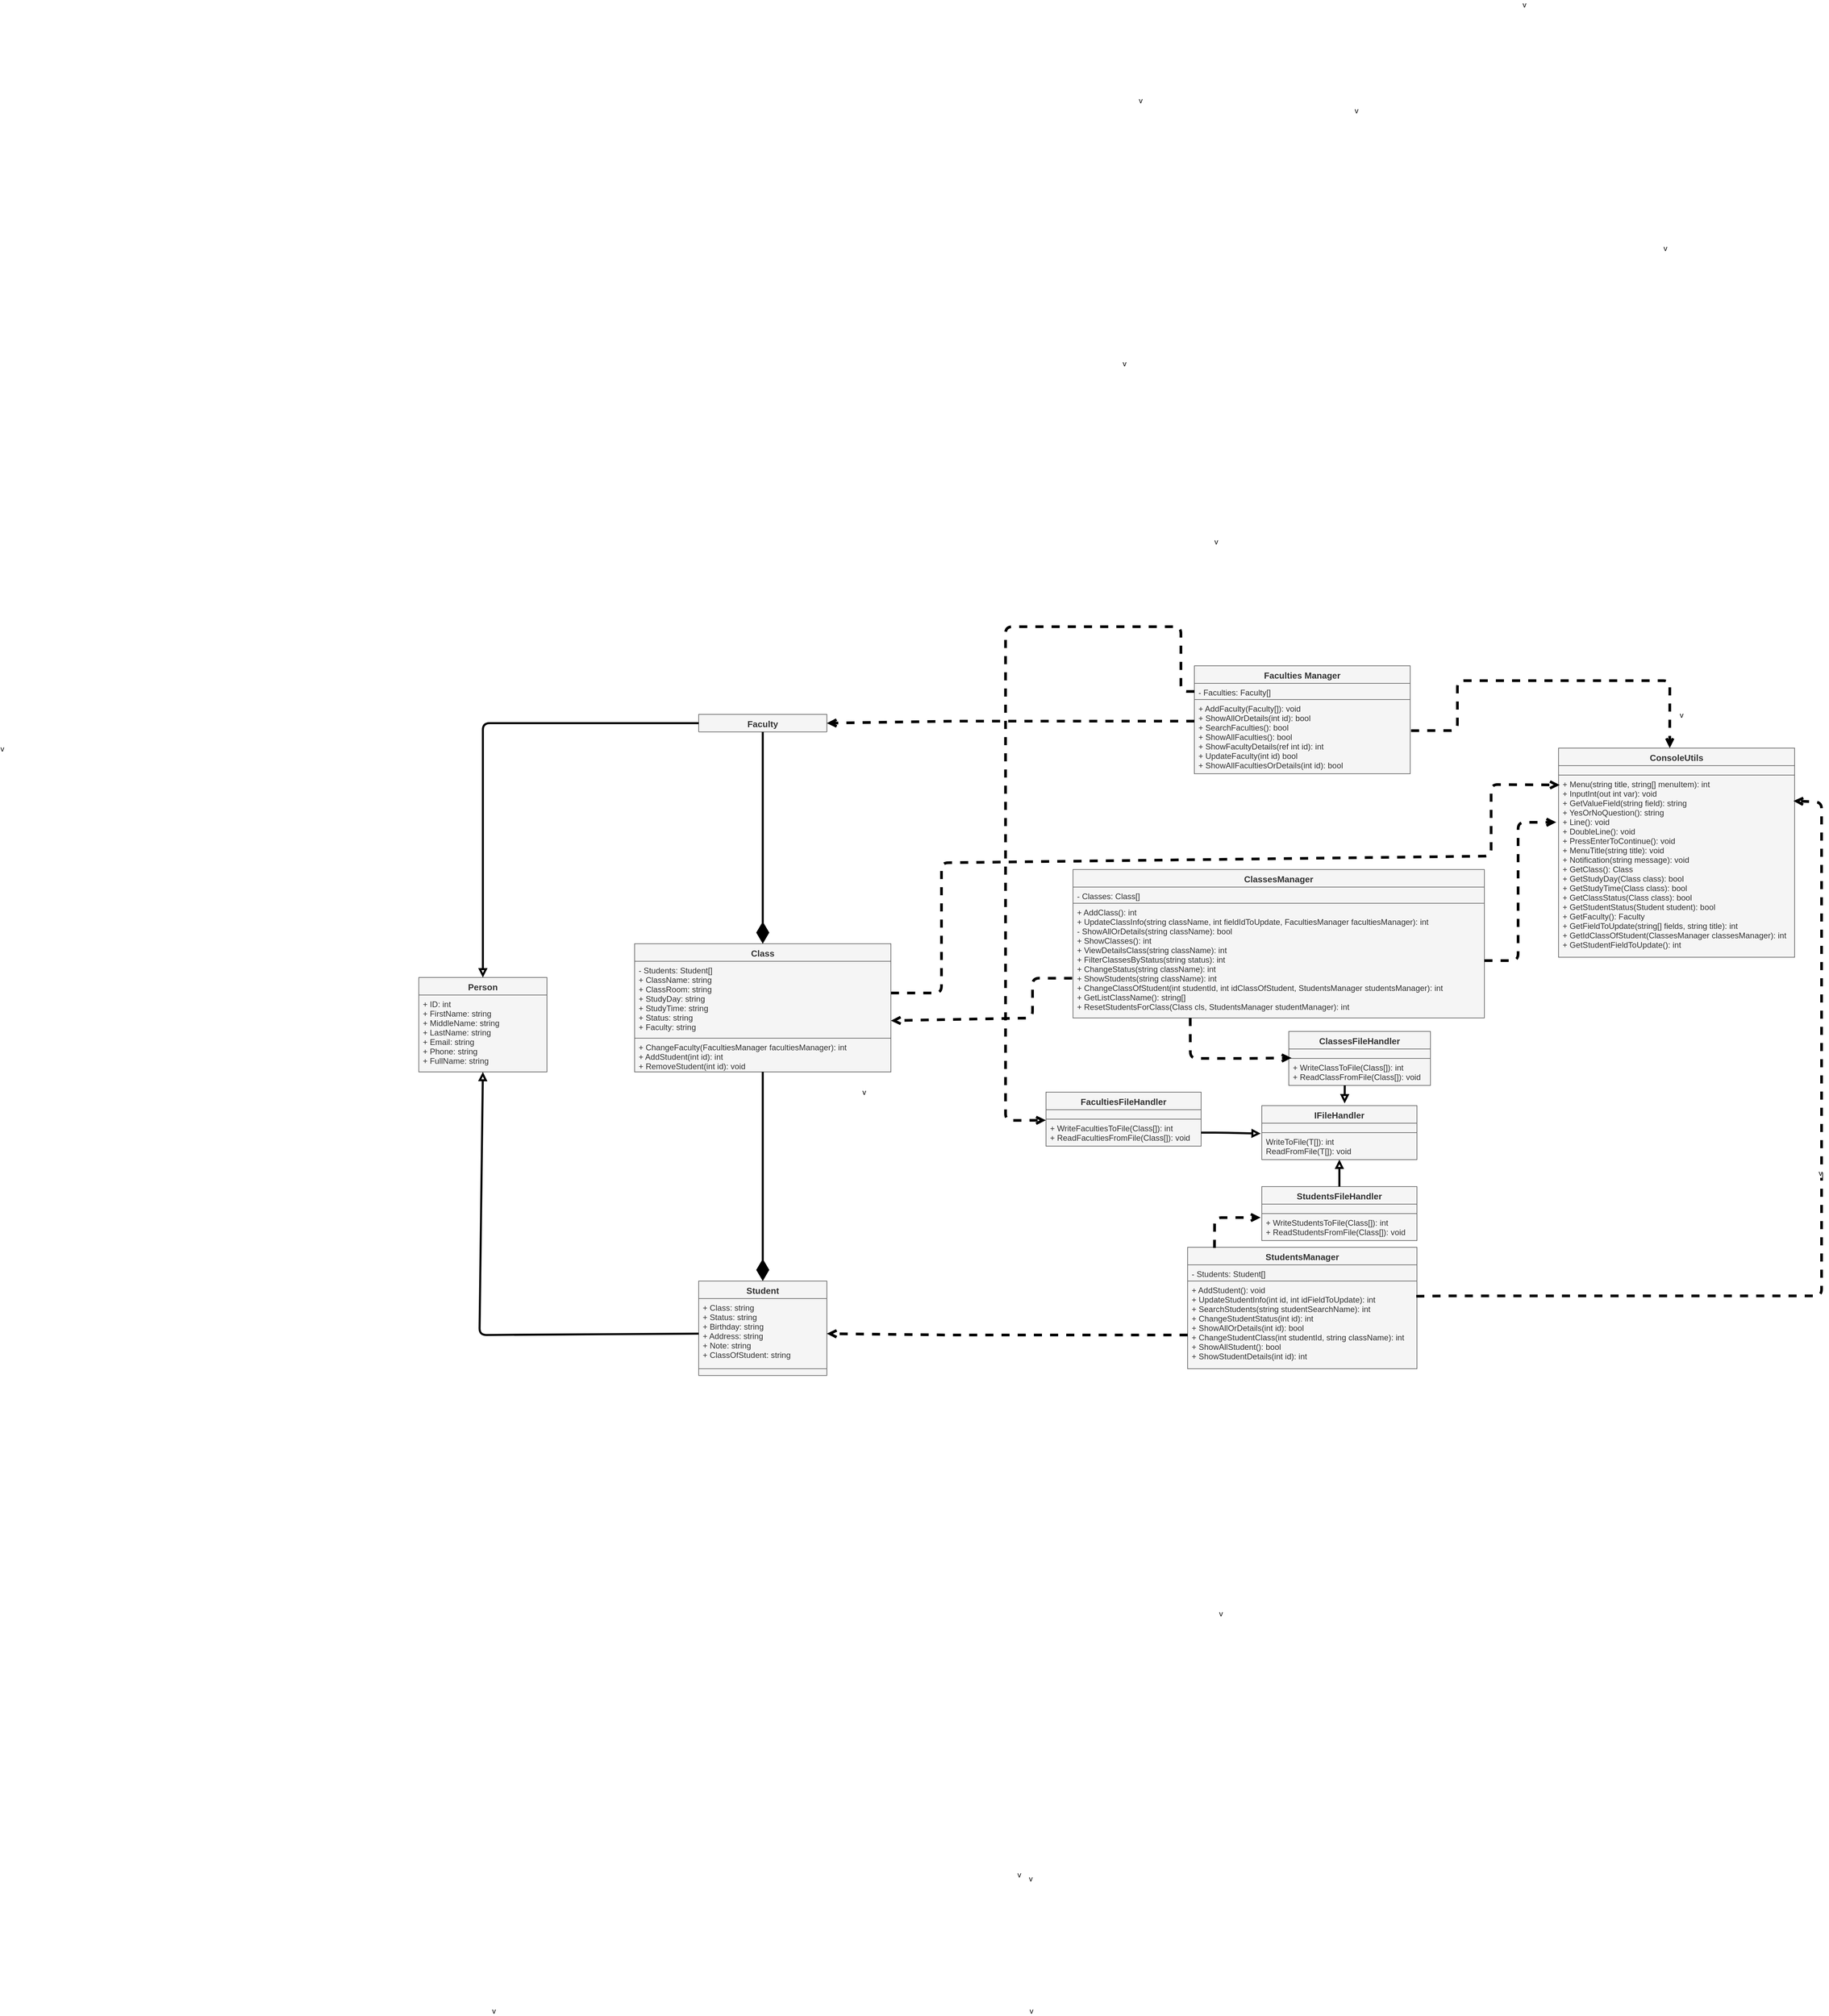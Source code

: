 <mxfile>
    <diagram id="qd10tJexbPcWMmTYJNSx" name="Page-1">
        <mxGraphModel dx="2068" dy="2584" grid="1" gridSize="10" guides="1" tooltips="1" connect="1" arrows="1" fold="1" page="1" pageScale="1" pageWidth="850" pageHeight="1100" math="0" shadow="0">
            <root>
                <mxCell id="0"/>
                <mxCell id="1" parent="0"/>
                <mxCell id="2" value="ClassesManager" style="swimlane;fontStyle=1;align=center;verticalAlign=top;childLayout=stackLayout;horizontal=1;startSize=26;horizontalStack=0;resizeParent=1;resizeParentMax=0;resizeLast=0;collapsible=1;marginBottom=0;swimlaneFillColor=#ffffff;strokeColor=#666666;strokeWidth=1;fillColor=#f5f5f5;fontSize=13;fontColor=#333333;" parent="1" vertex="1">
                    <mxGeometry x="840" y="-840" width="610" height="220" as="geometry"/>
                </mxCell>
                <mxCell id="3" value="- Classes: Class[] " style="text;strokeColor=#666666;fillColor=#f5f5f5;align=left;verticalAlign=top;spacingLeft=4;spacingRight=4;overflow=hidden;rotatable=0;points=[[0,0.5],[1,0.5]];portConstraint=eastwest;fontColor=#333333;" parent="2" vertex="1">
                    <mxGeometry y="26" width="610" height="24" as="geometry"/>
                </mxCell>
                <mxCell id="4" value="+ AddClass(): int&#10;+ UpdateClassInfo(string className, int fieldIdToUpdate, FacultiesManager facultiesManager): int&#10;- ShowAllOrDetails(string className): bool&#10;+ ShowClasses(): int&#10;+ ViewDetailsClass(string className): int&#10;+ FilterClassesByStatus(string status): int&#10;+ ChangeStatus(string className): int&#10;+ ShowStudents(string className): int&#10;+ ChangeClassOfStudent(int studentId, int idClassOfStudent, StudentsManager studentsManager): int&#10;+ GetListClassName(): string[]&#10;+ ResetStudentsForClass(Class cls, StudentsManager studentManager): int" style="text;strokeColor=#666666;fillColor=#f5f5f5;align=left;verticalAlign=top;spacingLeft=4;spacingRight=4;overflow=hidden;rotatable=0;points=[[0,0.5],[1,0.5]];portConstraint=eastwest;fontColor=#333333;" parent="2" vertex="1">
                    <mxGeometry y="50" width="610" height="170" as="geometry"/>
                </mxCell>
                <mxCell id="5" value="Class" style="swimlane;fontStyle=1;align=center;verticalAlign=top;childLayout=stackLayout;horizontal=1;startSize=26;horizontalStack=0;resizeParent=1;resizeParentMax=0;resizeLast=0;collapsible=1;marginBottom=0;swimlaneFillColor=#ffffff;strokeColor=#666666;strokeWidth=1;fillColor=#f5f5f5;fontSize=13;fontColor=#333333;" parent="1" vertex="1">
                    <mxGeometry x="190" y="-730" width="380" height="190" as="geometry"/>
                </mxCell>
                <mxCell id="6" value="- Students: Student[]&#10;+ ClassName: string&#10;+ ClassRoom: string&#10;+ StudyDay: string&#10;+ StudyTime: string&#10;+ Status: string&#10;+ Faculty: string" style="text;strokeColor=#666666;fillColor=#f5f5f5;align=left;verticalAlign=top;spacingLeft=4;spacingRight=4;overflow=hidden;rotatable=0;points=[[0,0.5],[1,0.5]];portConstraint=eastwest;fontColor=#333333;" parent="5" vertex="1">
                    <mxGeometry y="26" width="380" height="114" as="geometry"/>
                </mxCell>
                <mxCell id="7" value="+ ChangeFaculty(FacultiesManager facultiesManager): int&#10;+ AddStudent(int id): int&#10;+ RemoveStudent(int id): void" style="text;strokeColor=#666666;fillColor=#f5f5f5;align=left;verticalAlign=top;spacingLeft=4;spacingRight=4;overflow=hidden;rotatable=0;points=[[0,0.5],[1,0.5]];portConstraint=eastwest;fontColor=#333333;" parent="5" vertex="1">
                    <mxGeometry y="140" width="380" height="50" as="geometry"/>
                </mxCell>
                <mxCell id="8" value="" style="text;strokeColor=#666666;fillColor=#f5f5f5;align=left;verticalAlign=top;spacingLeft=4;spacingRight=4;overflow=hidden;rotatable=0;points=[[0,0.5],[1,0.5]];portConstraint=eastwest;fontColor=#333333;" parent="5" vertex="1">
                    <mxGeometry y="190" width="380" as="geometry"/>
                </mxCell>
                <mxCell id="9" value="StudentsManager" style="swimlane;fontStyle=1;align=center;verticalAlign=top;childLayout=stackLayout;horizontal=1;startSize=26;horizontalStack=0;resizeParent=1;resizeParentMax=0;resizeLast=0;collapsible=1;marginBottom=0;swimlaneFillColor=#ffffff;strokeColor=#666666;strokeWidth=1;fillColor=#f5f5f5;fontSize=13;fontColor=#333333;" parent="1" vertex="1">
                    <mxGeometry x="1010" y="-280" width="340" height="180" as="geometry">
                        <mxRectangle x="720" y="190" width="170" height="30" as="alternateBounds"/>
                    </mxGeometry>
                </mxCell>
                <mxCell id="10" value="- Students: Student[] " style="text;strokeColor=#666666;fillColor=#f5f5f5;align=left;verticalAlign=top;spacingLeft=4;spacingRight=4;overflow=hidden;rotatable=0;points=[[0,0.5],[1,0.5]];portConstraint=eastwest;fontColor=#333333;" parent="9" vertex="1">
                    <mxGeometry y="26" width="340" height="24" as="geometry"/>
                </mxCell>
                <mxCell id="11" value="+ AddStudent(): void&#10;+ UpdateStudentInfo(int id, int idFieldToUpdate): int&#10;+ SearchStudents(string studentSearchName): int&#10;+ ChangeStudentStatus(int id): int&#10;+ ShowAllOrDetails(int id): bool&#10;+ ChangeStudentClass(int studentId, string className): int&#10;+ ShowAllStudent(): bool&#10;+ ShowStudentDetails(int id): int" style="text;strokeColor=#666666;fillColor=#f5f5f5;align=left;verticalAlign=top;spacingLeft=4;spacingRight=4;overflow=hidden;rotatable=0;points=[[0,0.5],[1,0.5]];portConstraint=eastwest;fontColor=#333333;" parent="9" vertex="1">
                    <mxGeometry y="50" width="340" height="130" as="geometry"/>
                </mxCell>
                <mxCell id="12" value="Faculties Manager" style="swimlane;fontStyle=1;align=center;verticalAlign=top;childLayout=stackLayout;horizontal=1;startSize=26;horizontalStack=0;resizeParent=1;resizeParentMax=0;resizeLast=0;collapsible=1;marginBottom=0;swimlaneFillColor=#ffffff;strokeColor=#666666;strokeWidth=1;fillColor=#f5f5f5;fontSize=13;fontColor=#333333;rounded=0;" parent="1" vertex="1">
                    <mxGeometry x="1020" y="-1142" width="320" height="160" as="geometry">
                        <mxRectangle x="720" y="190" width="170" height="30" as="alternateBounds"/>
                    </mxGeometry>
                </mxCell>
                <mxCell id="13" value="- Faculties: Faculty[] " style="text;strokeColor=#666666;fillColor=#f5f5f5;align=left;verticalAlign=top;spacingLeft=4;spacingRight=4;overflow=hidden;rotatable=0;points=[[0,0.5],[1,0.5]];portConstraint=eastwest;fontColor=#333333;" parent="12" vertex="1">
                    <mxGeometry y="26" width="320" height="24" as="geometry"/>
                </mxCell>
                <mxCell id="14" value="+ AddFaculty(Faculty[]): void&#10;+ ShowAllOrDetails(int id): bool&#10;+ SearchFaculties(): bool&#10;+ ShowAllFaculties(): bool&#10;+ ShowFacultyDetails(ref int id): int&#10;+ UpdateFaculty(int id) bool&#10;+ ShowAllFacultiesOrDetails(int id): bool" style="text;strokeColor=#666666;fillColor=#f5f5f5;align=left;verticalAlign=top;spacingLeft=4;spacingRight=4;overflow=hidden;rotatable=0;points=[[0,0.5],[1,0.5]];portConstraint=eastwest;fontColor=#333333;" parent="12" vertex="1">
                    <mxGeometry y="50" width="320" height="110" as="geometry"/>
                </mxCell>
                <mxCell id="16" value="Person" style="swimlane;fontStyle=1;align=center;verticalAlign=top;childLayout=stackLayout;horizontal=1;startSize=26;horizontalStack=0;resizeParent=1;resizeParentMax=0;resizeLast=0;collapsible=1;marginBottom=0;swimlaneFillColor=#ffffff;strokeColor=#666666;strokeWidth=1;fillColor=#f5f5f5;fontSize=13;fontColor=#333333;" parent="1" vertex="1">
                    <mxGeometry x="-130" y="-680" width="190" height="140" as="geometry">
                        <mxRectangle x="545" y="-550" width="80" height="30" as="alternateBounds"/>
                    </mxGeometry>
                </mxCell>
                <mxCell id="17" value="+ ID: int&#10;+ FirstName: string&#10;+ MiddleName: string&#10;+ LastName: string&#10;+ Email: string&#10;+ Phone: string&#10;+ FullName: string" style="text;strokeColor=#666666;fillColor=#f5f5f5;align=left;verticalAlign=top;spacingLeft=4;spacingRight=4;overflow=hidden;rotatable=0;points=[[0,0.5],[1,0.5]];portConstraint=eastwest;fontColor=#333333;" parent="16" vertex="1">
                    <mxGeometry y="26" width="190" height="114" as="geometry"/>
                </mxCell>
                <mxCell id="18" value="" style="text;strokeColor=#666666;fillColor=#f5f5f5;align=left;verticalAlign=top;spacingLeft=4;spacingRight=4;overflow=hidden;rotatable=0;points=[[0,0.5],[1,0.5]];portConstraint=eastwest;fontColor=#333333;" parent="16" vertex="1">
                    <mxGeometry y="140" width="190" as="geometry"/>
                </mxCell>
                <mxCell id="19" value="Student" style="swimlane;fontStyle=1;align=center;verticalAlign=top;childLayout=stackLayout;horizontal=1;startSize=26;horizontalStack=0;resizeParent=1;resizeParentMax=0;resizeLast=0;collapsible=1;marginBottom=0;swimlaneFillColor=#ffffff;strokeColor=#666666;strokeWidth=1;fillColor=#f5f5f5;fontSize=13;fontColor=#333333;" parent="1" vertex="1">
                    <mxGeometry x="285" y="-230" width="190" height="140" as="geometry"/>
                </mxCell>
                <mxCell id="20" value="+ Class: string&#10;+ Status: string&#10;+ Birthday: string&#10;+ Address: string&#10;+ Note: string&#10;+ ClassOfStudent: string" style="text;strokeColor=#666666;fillColor=#f5f5f5;align=left;verticalAlign=top;spacingLeft=4;spacingRight=4;overflow=hidden;rotatable=0;points=[[0,0.5],[1,0.5]];portConstraint=eastwest;fontColor=#333333;" parent="19" vertex="1">
                    <mxGeometry y="26" width="190" height="104" as="geometry"/>
                </mxCell>
                <mxCell id="21" value="" style="text;strokeColor=#666666;fillColor=#f5f5f5;align=left;verticalAlign=top;spacingLeft=4;spacingRight=4;overflow=hidden;rotatable=0;points=[[0,0.5],[1,0.5]];portConstraint=eastwest;fontColor=#333333;" parent="19" vertex="1">
                    <mxGeometry y="130" width="190" height="10" as="geometry"/>
                </mxCell>
                <mxCell id="22" value="" style="text;strokeColor=#666666;fillColor=#f5f5f5;align=left;verticalAlign=top;spacingLeft=4;spacingRight=4;overflow=hidden;rotatable=0;points=[[0,0.5],[1,0.5]];portConstraint=eastwest;fontColor=#333333;" parent="19" vertex="1">
                    <mxGeometry y="140" width="190" as="geometry"/>
                </mxCell>
                <mxCell id="23" value="Faculty" style="swimlane;fontStyle=1;align=center;verticalAlign=top;childLayout=stackLayout;horizontal=1;startSize=26;horizontalStack=0;resizeParent=1;resizeParentMax=0;resizeLast=0;collapsible=1;marginBottom=0;swimlaneFillColor=#ffffff;strokeColor=#666666;strokeWidth=1;fillColor=#f5f5f5;fontSize=13;fontColor=#333333;" parent="1" vertex="1">
                    <mxGeometry x="285" y="-1070" width="190" height="26" as="geometry">
                        <mxRectangle x="890" y="-26" width="90" height="30" as="alternateBounds"/>
                    </mxGeometry>
                </mxCell>
                <mxCell id="24" value="" style="text;strokeColor=#666666;fillColor=#f5f5f5;align=left;verticalAlign=top;spacingLeft=4;spacingRight=4;overflow=hidden;rotatable=0;points=[[0,0.5],[1,0.5]];portConstraint=eastwest;fontColor=#333333;" parent="23" vertex="1">
                    <mxGeometry y="26" width="190" as="geometry"/>
                </mxCell>
                <mxCell id="25" value="" style="endArrow=diamondThin;endFill=1;endSize=24;html=1;fontSize=13;fontColor=#000066;entryX=0.5;entryY=0;entryDx=0;entryDy=0;exitX=0.5;exitY=1;exitDx=0;exitDy=0;strokeWidth=3;" parent="1" source="23" target="5" edge="1">
                    <mxGeometry width="160" relative="1" as="geometry">
                        <mxPoint x="690" y="-720" as="sourcePoint"/>
                        <mxPoint x="660" y="-850" as="targetPoint"/>
                        <Array as="points"/>
                    </mxGeometry>
                </mxCell>
                <mxCell id="26" value="v" style="endArrow=block;html=1;exitX=0;exitY=0.5;exitDx=0;exitDy=0;strokeWidth=3;endFill=0;" parent="1" source="23" edge="1">
                    <mxGeometry x="0.026" y="-713" width="50" height="50" relative="1" as="geometry">
                        <mxPoint x="470" y="-620" as="sourcePoint"/>
                        <mxPoint x="-35" y="-680" as="targetPoint"/>
                        <Array as="points">
                            <mxPoint x="-35" y="-1057"/>
                        </Array>
                        <mxPoint as="offset"/>
                    </mxGeometry>
                </mxCell>
                <mxCell id="27" value="v" style="endArrow=block;html=1;entryX=0;entryY=0.5;entryDx=0;entryDy=0;exitX=0;exitY=0.5;exitDx=0;exitDy=0;strokeWidth=3;endFill=0;" parent="1" source="20" target="18" edge="1">
                    <mxGeometry x="-0.132" y="1002" width="50" height="50" relative="1" as="geometry">
                        <mxPoint x="340" y="-1047" as="sourcePoint"/>
                        <mxPoint x="-25" y="-710" as="targetPoint"/>
                        <Array as="points">
                            <mxPoint x="-40" y="-150"/>
                        </Array>
                        <mxPoint as="offset"/>
                    </mxGeometry>
                </mxCell>
                <mxCell id="28" value="" style="endArrow=diamondThin;endFill=1;endSize=24;html=1;fontSize=13;fontColor=#000066;exitX=0;exitY=0.5;exitDx=0;exitDy=0;strokeWidth=3;entryX=0.5;entryY=0;entryDx=0;entryDy=0;" parent="1" source="8" target="19" edge="1">
                    <mxGeometry width="160" relative="1" as="geometry">
                        <mxPoint x="423" y="-390" as="sourcePoint"/>
                        <mxPoint x="423" y="-230" as="targetPoint"/>
                        <Array as="points"/>
                    </mxGeometry>
                </mxCell>
                <mxCell id="29" value="v" style="endArrow=open;html=1;dashed=1;endFill=0;strokeWidth=4;exitX=-0.002;exitY=0.654;exitDx=0;exitDy=0;exitPerimeter=0;" parent="1" source="4" edge="1">
                    <mxGeometry x="-0.116" y="1276" width="50" height="50" relative="1" as="geometry">
                        <mxPoint x="1000" y="-616" as="sourcePoint"/>
                        <mxPoint x="570.0" y="-616.0" as="targetPoint"/>
                        <Array as="points">
                            <mxPoint x="780" y="-679"/>
                            <mxPoint x="780" y="-620"/>
                        </Array>
                        <mxPoint as="offset"/>
                    </mxGeometry>
                </mxCell>
                <mxCell id="30" value="v" style="endArrow=open;html=1;exitX=0;exitY=0.5;exitDx=0;exitDy=0;dashed=1;endFill=0;strokeWidth=4;entryX=1;entryY=0.5;entryDx=0;entryDy=0;" parent="1" target="20" edge="1">
                    <mxGeometry x="-0.132" y="1002" width="50" height="50" relative="1" as="geometry">
                        <mxPoint x="1010.0" y="-150" as="sourcePoint"/>
                        <mxPoint x="570" y="-150" as="targetPoint"/>
                        <Array as="points">
                            <mxPoint x="655" y="-150"/>
                        </Array>
                        <mxPoint as="offset"/>
                    </mxGeometry>
                </mxCell>
                <mxCell id="31" value="v" style="endArrow=open;html=1;exitX=0;exitY=0.5;exitDx=0;exitDy=0;dashed=1;endFill=0;strokeWidth=4;entryX=1;entryY=0.5;entryDx=0;entryDy=0;" parent="1" target="23" edge="1">
                    <mxGeometry x="-0.046" y="1710" width="50" height="50" relative="1" as="geometry">
                        <mxPoint x="1020" y="-1060.0" as="sourcePoint"/>
                        <mxPoint x="580.0" y="-1060.0" as="targetPoint"/>
                        <Array as="points">
                            <mxPoint x="665" y="-1060"/>
                        </Array>
                        <mxPoint as="offset"/>
                    </mxGeometry>
                </mxCell>
                <mxCell id="46" value="ConsoleUtils" style="swimlane;fontStyle=1;align=center;verticalAlign=top;childLayout=stackLayout;horizontal=1;startSize=26;horizontalStack=0;resizeParent=1;resizeParentMax=0;resizeLast=0;collapsible=1;marginBottom=0;swimlaneFillColor=#ffffff;strokeColor=#666666;strokeWidth=1;fillColor=#f5f5f5;fontSize=13;fontColor=#333333;" parent="1" vertex="1">
                    <mxGeometry x="1560" y="-1020" width="350" height="310" as="geometry"/>
                </mxCell>
                <mxCell id="47" value="" style="text;strokeColor=#666666;fillColor=#f5f5f5;align=left;verticalAlign=top;spacingLeft=4;spacingRight=4;overflow=hidden;rotatable=0;points=[[0,0.5],[1,0.5]];portConstraint=eastwest;fontColor=#333333;" parent="46" vertex="1">
                    <mxGeometry y="26" width="350" height="14" as="geometry"/>
                </mxCell>
                <mxCell id="49" value="" style="text;strokeColor=#666666;fillColor=#f5f5f5;align=left;verticalAlign=top;spacingLeft=4;spacingRight=4;overflow=hidden;rotatable=0;points=[[0,0.5],[1,0.5]];portConstraint=eastwest;fontColor=#333333;" parent="46" vertex="1">
                    <mxGeometry y="40" width="350" as="geometry"/>
                </mxCell>
                <mxCell id="48" value="+ Menu(string title, string[] menuItem): int&#10;+ InputInt(out int var): void&#10;+ GetValueField(string field): string&#10;+ YesOrNoQuestion(): string&#10;+ Line(): void&#10;+ DoubleLine(): void&#10;+ PressEnterToContinue(): void &#10;+ MenuTitle(string title): void&#10;+ Notification(string message): void&#10;+ GetClass(): Class&#10;+ GetStudyDay(Class class): bool&#10;+ GetStudyTime(Class class): bool&#10;+ GetClassStatus(Class class): bool&#10;+ GetStudentStatus(Student student): bool&#10;+ GetFaculty(): Faculty&#10;+ GetFieldToUpdate(string[] fields, string title): int&#10;+ GetIdClassOfStudent(ClassesManager classesManager): int&#10;+ GetStudentFieldToUpdate(): int" style="text;strokeColor=#666666;fillColor=#f5f5f5;align=left;verticalAlign=top;spacingLeft=4;spacingRight=4;overflow=hidden;rotatable=0;points=[[0,0.5],[1,0.5]];portConstraint=eastwest;fontColor=#333333;" parent="46" vertex="1">
                    <mxGeometry y="40" width="350" height="270" as="geometry"/>
                </mxCell>
                <mxCell id="50" value="v" style="endArrow=open;html=1;dashed=1;endFill=0;strokeWidth=4;entryX=0.471;entryY=0;entryDx=0;entryDy=0;exitX=1.004;exitY=0.419;exitDx=0;exitDy=0;exitPerimeter=0;entryPerimeter=0;" parent="1" source="14" target="46" edge="1">
                    <mxGeometry x="-0.132" y="1002" width="50" height="50" relative="1" as="geometry">
                        <mxPoint x="1350" y="-1010" as="sourcePoint"/>
                        <mxPoint x="960" y="-1097" as="targetPoint"/>
                        <Array as="points">
                            <mxPoint x="1410" y="-1046"/>
                            <mxPoint x="1410" y="-1120"/>
                            <mxPoint x="1725" y="-1120"/>
                        </Array>
                        <mxPoint as="offset"/>
                    </mxGeometry>
                </mxCell>
                <mxCell id="51" value="v" style="endArrow=open;html=1;dashed=1;endFill=0;strokeWidth=4;entryX=0.995;entryY=0.142;entryDx=0;entryDy=0;entryPerimeter=0;exitX=0.997;exitY=0.173;exitDx=0;exitDy=0;exitPerimeter=0;" parent="1" source="11" target="48" edge="1">
                    <mxGeometry x="1" y="-852" width="50" height="50" relative="1" as="geometry">
                        <mxPoint x="1350" y="-210" as="sourcePoint"/>
                        <mxPoint x="1713.72" y="-220" as="targetPoint"/>
                        <Array as="points">
                            <mxPoint x="1398.72" y="-208"/>
                            <mxPoint x="1700" y="-208"/>
                            <mxPoint x="1950" y="-208"/>
                            <mxPoint x="1950" y="-940"/>
                        </Array>
                        <mxPoint x="-224" y="32" as="offset"/>
                    </mxGeometry>
                </mxCell>
                <mxCell id="52" value="v" style="endArrow=open;html=1;dashed=1;endFill=0;strokeWidth=4;entryX=-0.01;entryY=0.259;entryDx=0;entryDy=0;exitX=1;exitY=0.5;exitDx=0;exitDy=0;entryPerimeter=0;" parent="1" source="4" target="48" edge="1">
                    <mxGeometry x="0.684" y="900" width="50" height="50" relative="1" as="geometry">
                        <mxPoint x="1210.0" y="-808.2" as="sourcePoint"/>
                        <mxPoint x="1593.72" y="-820.0" as="targetPoint"/>
                        <Array as="points">
                            <mxPoint x="1500" y="-705"/>
                            <mxPoint x="1500" y="-780"/>
                            <mxPoint x="1500" y="-910"/>
                        </Array>
                        <mxPoint x="-590" y="220" as="offset"/>
                    </mxGeometry>
                </mxCell>
                <mxCell id="57" value="v" style="endArrow=open;html=1;dashed=1;endFill=0;strokeWidth=4;entryX=0.005;entryY=0.054;entryDx=0;entryDy=0;exitX=1;exitY=0.5;exitDx=0;exitDy=0;entryPerimeter=0;" parent="1" target="48" edge="1">
                    <mxGeometry x="-0.106" y="1126" width="50" height="50" relative="1" as="geometry">
                        <mxPoint x="570" y="-657" as="sourcePoint"/>
                        <mxPoint x="705" y="-990.0" as="targetPoint"/>
                        <Array as="points">
                            <mxPoint x="645" y="-657"/>
                            <mxPoint x="645" y="-850"/>
                            <mxPoint x="1460" y="-860"/>
                            <mxPoint x="1460" y="-966"/>
                        </Array>
                        <mxPoint as="offset"/>
                    </mxGeometry>
                </mxCell>
                <mxCell id="61" value="ClassesFileHandler" style="swimlane;fontStyle=1;align=center;verticalAlign=top;childLayout=stackLayout;horizontal=1;startSize=26;horizontalStack=0;resizeParent=1;resizeParentMax=0;resizeLast=0;collapsible=1;marginBottom=0;swimlaneFillColor=#ffffff;strokeColor=#666666;strokeWidth=1;fillColor=#f5f5f5;fontSize=13;fontColor=#333333;" parent="1" vertex="1">
                    <mxGeometry x="1160" y="-600" width="210" height="80" as="geometry"/>
                </mxCell>
                <mxCell id="62" value="" style="text;strokeColor=#666666;fillColor=#f5f5f5;align=left;verticalAlign=top;spacingLeft=4;spacingRight=4;overflow=hidden;rotatable=0;points=[[0,0.5],[1,0.5]];portConstraint=eastwest;fontColor=#333333;" parent="61" vertex="1">
                    <mxGeometry y="26" width="210" height="14" as="geometry"/>
                </mxCell>
                <mxCell id="63" value="+ WriteClassToFile(Class[]): int&#10;+ ReadClassFromFile(Class[]): void" style="text;strokeColor=#666666;fillColor=#f5f5f5;align=left;verticalAlign=top;spacingLeft=4;spacingRight=4;overflow=hidden;rotatable=0;points=[[0,0.5],[1,0.5]];portConstraint=eastwest;fontColor=#333333;" parent="61" vertex="1">
                    <mxGeometry y="40" width="210" height="40" as="geometry"/>
                </mxCell>
                <mxCell id="64" value="" style="text;strokeColor=#666666;fillColor=#f5f5f5;align=left;verticalAlign=top;spacingLeft=4;spacingRight=4;overflow=hidden;rotatable=0;points=[[0,0.5],[1,0.5]];portConstraint=eastwest;fontColor=#333333;" parent="61" vertex="1">
                    <mxGeometry y="80" width="210" as="geometry"/>
                </mxCell>
                <mxCell id="65" value="StudentsFileHandler" style="swimlane;fontStyle=1;align=center;verticalAlign=top;childLayout=stackLayout;horizontal=1;startSize=26;horizontalStack=0;resizeParent=1;resizeParentMax=0;resizeLast=0;collapsible=1;marginBottom=0;swimlaneFillColor=#ffffff;strokeColor=#666666;strokeWidth=1;fillColor=#f5f5f5;fontSize=13;fontColor=#333333;" parent="1" vertex="1">
                    <mxGeometry x="1120" y="-370" width="230" height="80" as="geometry"/>
                </mxCell>
                <mxCell id="66" value="" style="text;strokeColor=#666666;fillColor=#f5f5f5;align=left;verticalAlign=top;spacingLeft=4;spacingRight=4;overflow=hidden;rotatable=0;points=[[0,0.5],[1,0.5]];portConstraint=eastwest;fontColor=#333333;" parent="65" vertex="1">
                    <mxGeometry y="26" width="230" height="14" as="geometry"/>
                </mxCell>
                <mxCell id="67" value="+ WriteStudentsToFile(Class[]): int&#10;+ ReadStudentsFromFile(Class[]): void" style="text;strokeColor=#666666;fillColor=#f5f5f5;align=left;verticalAlign=top;spacingLeft=4;spacingRight=4;overflow=hidden;rotatable=0;points=[[0,0.5],[1,0.5]];portConstraint=eastwest;fontColor=#333333;" parent="65" vertex="1">
                    <mxGeometry y="40" width="230" height="40" as="geometry"/>
                </mxCell>
                <mxCell id="68" value="" style="text;strokeColor=#666666;fillColor=#f5f5f5;align=left;verticalAlign=top;spacingLeft=4;spacingRight=4;overflow=hidden;rotatable=0;points=[[0,0.5],[1,0.5]];portConstraint=eastwest;fontColor=#333333;" parent="65" vertex="1">
                    <mxGeometry y="80" width="230" as="geometry"/>
                </mxCell>
                <mxCell id="69" value="FacultiesFileHandler" style="swimlane;fontStyle=1;align=center;verticalAlign=top;childLayout=stackLayout;horizontal=1;startSize=26;horizontalStack=0;resizeParent=1;resizeParentMax=0;resizeLast=0;collapsible=1;marginBottom=0;swimlaneFillColor=#ffffff;strokeColor=#666666;strokeWidth=1;fillColor=#f5f5f5;fontSize=13;fontColor=#333333;" parent="1" vertex="1">
                    <mxGeometry x="800" y="-510" width="230" height="80" as="geometry"/>
                </mxCell>
                <mxCell id="70" value="" style="text;strokeColor=#666666;fillColor=#f5f5f5;align=left;verticalAlign=top;spacingLeft=4;spacingRight=4;overflow=hidden;rotatable=0;points=[[0,0.5],[1,0.5]];portConstraint=eastwest;fontColor=#333333;" parent="69" vertex="1">
                    <mxGeometry y="26" width="230" height="14" as="geometry"/>
                </mxCell>
                <mxCell id="71" value="+ WriteFacultiesToFile(Class[]): int&#10;+ ReadFacultiesFromFile(Class[]): void" style="text;strokeColor=#666666;fillColor=#f5f5f5;align=left;verticalAlign=top;spacingLeft=4;spacingRight=4;overflow=hidden;rotatable=0;points=[[0,0.5],[1,0.5]];portConstraint=eastwest;fontColor=#333333;" parent="69" vertex="1">
                    <mxGeometry y="40" width="230" height="40" as="geometry"/>
                </mxCell>
                <mxCell id="72" value="" style="text;strokeColor=#666666;fillColor=#f5f5f5;align=left;verticalAlign=top;spacingLeft=4;spacingRight=4;overflow=hidden;rotatable=0;points=[[0,0.5],[1,0.5]];portConstraint=eastwest;fontColor=#333333;" parent="69" vertex="1">
                    <mxGeometry y="80" width="230" as="geometry"/>
                </mxCell>
                <mxCell id="73" value="v" style="endArrow=open;html=1;dashed=1;endFill=0;strokeWidth=4;entryX=-0.001;entryY=0.042;entryDx=0;entryDy=0;exitX=0;exitY=0.5;exitDx=0;exitDy=0;entryPerimeter=0;" parent="1" source="13" target="71" edge="1">
                    <mxGeometry x="-0.132" y="1002" width="50" height="50" relative="1" as="geometry">
                        <mxPoint x="861.28" y="-1195.91" as="sourcePoint"/>
                        <mxPoint x="1245" y="-1170" as="targetPoint"/>
                        <Array as="points">
                            <mxPoint x="1000" y="-1104"/>
                            <mxPoint x="1000" y="-1200"/>
                            <mxPoint x="740" y="-1200"/>
                            <mxPoint x="740" y="-468"/>
                        </Array>
                        <mxPoint as="offset"/>
                    </mxGeometry>
                </mxCell>
                <mxCell id="74" value="v" style="endArrow=open;html=1;dashed=1;endFill=0;strokeWidth=4;exitX=0.285;exitY=1;exitDx=0;exitDy=0;exitPerimeter=0;entryX=0.019;entryY=-0.02;entryDx=0;entryDy=0;entryPerimeter=0;" parent="1" source="4" target="63" edge="1">
                    <mxGeometry x="-1" y="1367" width="50" height="50" relative="1" as="geometry">
                        <mxPoint x="1155.23" y="-404" as="sourcePoint"/>
                        <mxPoint x="1090" y="-450" as="targetPoint"/>
                        <Array as="points">
                            <mxPoint x="1014" y="-560"/>
                            <mxPoint x="1100" y="-560"/>
                        </Array>
                        <mxPoint x="-1121" y="-1342" as="offset"/>
                    </mxGeometry>
                </mxCell>
                <mxCell id="75" value="v" style="endArrow=open;html=1;dashed=1;endFill=0;strokeWidth=4;exitX=0.117;exitY=0.005;exitDx=0;exitDy=0;exitPerimeter=0;entryX=-0.008;entryY=0.146;entryDx=0;entryDy=0;entryPerimeter=0;" parent="1" source="9" target="67" edge="1">
                    <mxGeometry x="-0.132" y="1002" width="50" height="50" relative="1" as="geometry">
                        <mxPoint x="1040.0" y="-100" as="sourcePoint"/>
                        <mxPoint x="1120" y="-33" as="targetPoint"/>
                        <Array as="points">
                            <mxPoint x="1050" y="-324"/>
                        </Array>
                        <mxPoint as="offset"/>
                    </mxGeometry>
                </mxCell>
                <mxCell id="77" value="IFileHandler" style="swimlane;fontStyle=1;align=center;verticalAlign=top;childLayout=stackLayout;horizontal=1;startSize=26;horizontalStack=0;resizeParent=1;resizeParentMax=0;resizeLast=0;collapsible=1;marginBottom=0;swimlaneFillColor=#ffffff;strokeColor=#666666;strokeWidth=1;fillColor=#f5f5f5;fontSize=13;fontColor=#333333;" parent="1" vertex="1">
                    <mxGeometry x="1120" y="-490" width="230" height="80" as="geometry"/>
                </mxCell>
                <mxCell id="78" value="" style="text;strokeColor=#666666;fillColor=#f5f5f5;align=left;verticalAlign=top;spacingLeft=4;spacingRight=4;overflow=hidden;rotatable=0;points=[[0,0.5],[1,0.5]];portConstraint=eastwest;fontColor=#333333;" parent="77" vertex="1">
                    <mxGeometry y="26" width="230" height="14" as="geometry"/>
                </mxCell>
                <mxCell id="79" value="WriteToFile(T[]): int&#10;ReadFromFile(T[]): void" style="text;strokeColor=#666666;fillColor=#f5f5f5;align=left;verticalAlign=top;spacingLeft=4;spacingRight=4;overflow=hidden;rotatable=0;points=[[0,0.5],[1,0.5]];portConstraint=eastwest;fontColor=#333333;" parent="77" vertex="1">
                    <mxGeometry y="40" width="230" height="40" as="geometry"/>
                </mxCell>
                <mxCell id="80" value="" style="text;strokeColor=#666666;fillColor=#f5f5f5;align=left;verticalAlign=top;spacingLeft=4;spacingRight=4;overflow=hidden;rotatable=0;points=[[0,0.5],[1,0.5]];portConstraint=eastwest;fontColor=#333333;" parent="77" vertex="1">
                    <mxGeometry y="80" width="230" as="geometry"/>
                </mxCell>
                <mxCell id="81" value="v" style="endArrow=block;html=1;exitX=1;exitY=0.5;exitDx=0;exitDy=0;strokeWidth=3;endFill=0;entryX=-0.007;entryY=0.034;entryDx=0;entryDy=0;entryPerimeter=0;" parent="1" source="71" target="79" edge="1">
                    <mxGeometry x="0.026" y="-713" width="50" height="50" relative="1" as="geometry">
                        <mxPoint x="1120" y="-450" as="sourcePoint"/>
                        <mxPoint x="1090" y="-400" as="targetPoint"/>
                        <Array as="points">
                            <mxPoint x="1060" y="-450"/>
                        </Array>
                        <mxPoint as="offset"/>
                    </mxGeometry>
                </mxCell>
                <mxCell id="82" value="v" style="endArrow=block;html=1;exitX=0.5;exitY=0;exitDx=0;exitDy=0;strokeWidth=3;endFill=0;entryX=0;entryY=0.5;entryDx=0;entryDy=0;" parent="1" source="65" target="80" edge="1">
                    <mxGeometry x="0.026" y="-713" width="50" height="50" relative="1" as="geometry">
                        <mxPoint x="1135.8" y="-390" as="sourcePoint"/>
                        <mxPoint x="1224.19" y="-388.64" as="targetPoint"/>
                        <Array as="points"/>
                        <mxPoint as="offset"/>
                    </mxGeometry>
                </mxCell>
                <mxCell id="83" value="v" style="endArrow=block;html=1;strokeWidth=3;endFill=0;entryX=0.534;entryY=-0.042;entryDx=0;entryDy=0;entryPerimeter=0;exitX=0.395;exitY=0;exitDx=0;exitDy=0;exitPerimeter=0;" parent="1" source="64" target="77" edge="1">
                    <mxGeometry x="0.026" y="-713" width="50" height="50" relative="1" as="geometry">
                        <mxPoint x="1250" y="-520" as="sourcePoint"/>
                        <mxPoint x="1258.39" y="-508.64" as="targetPoint"/>
                        <Array as="points"/>
                        <mxPoint as="offset"/>
                    </mxGeometry>
                </mxCell>
            </root>
        </mxGraphModel>
    </diagram>
</mxfile>